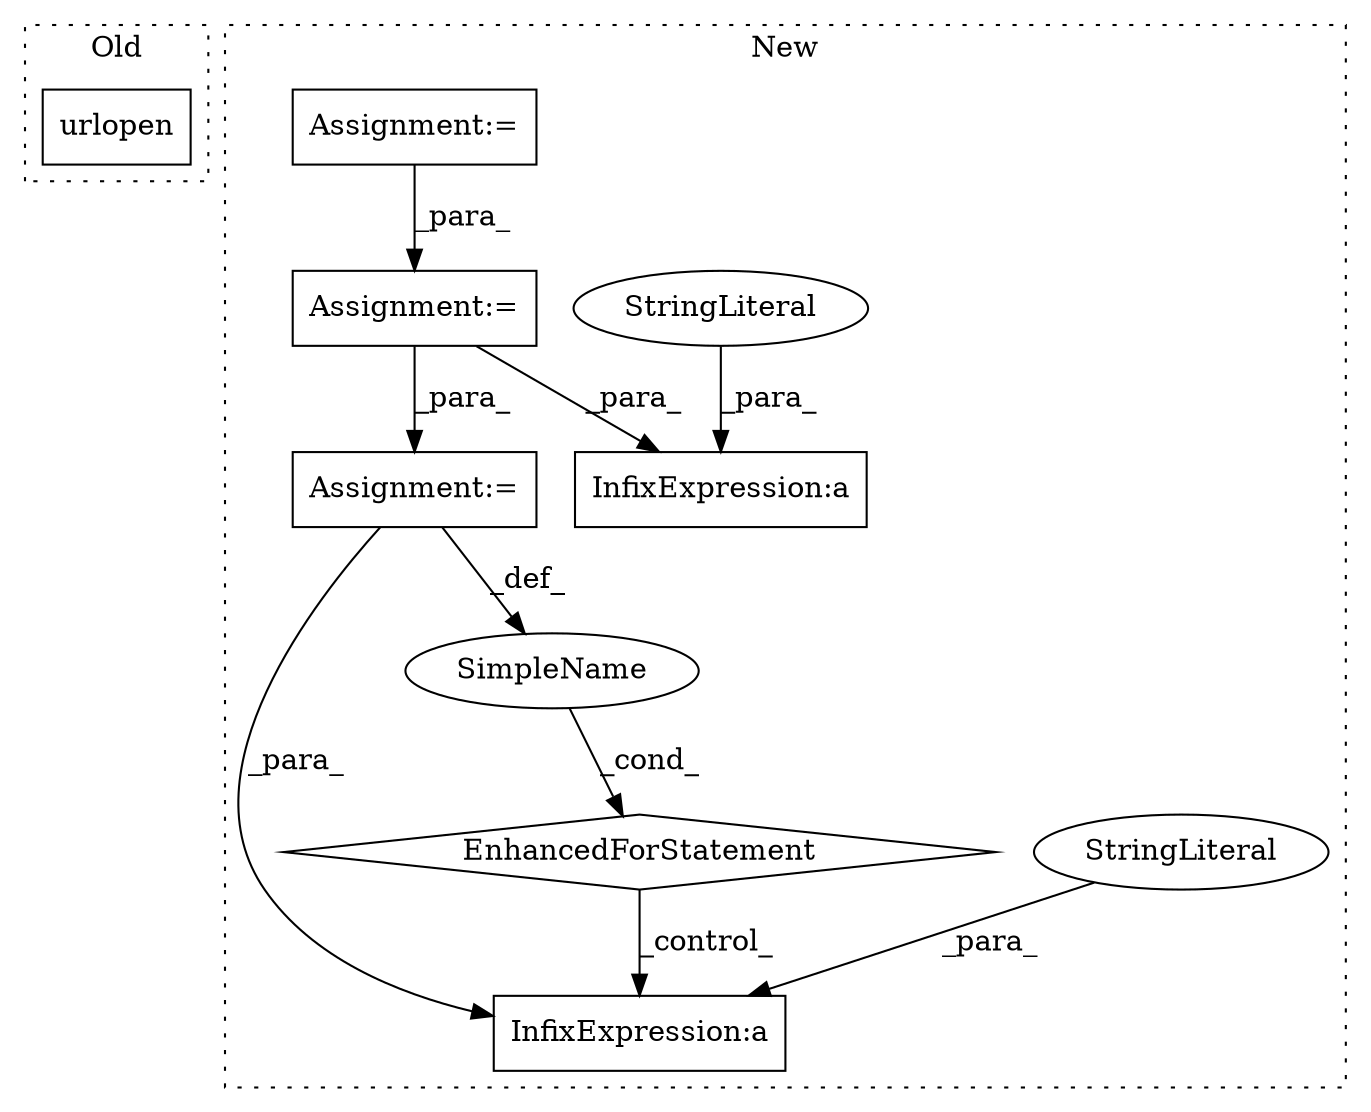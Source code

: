 digraph G {
subgraph cluster0 {
1 [label="urlopen" a="32" s="8943,8961" l="8,1" shape="box"];
label = "Old";
style="dotted";
}
subgraph cluster1 {
2 [label="EnhancedForStatement" a="70" s="9133,9229" l="69,2" shape="diamond"];
3 [label="Assignment:=" a="7" s="9050" l="1" shape="box"];
4 [label="Assignment:=" a="7" s="9133,9229" l="69,2" shape="box"];
5 [label="InfixExpression:a" a="27" s="9310" l="3" shape="box"];
6 [label="SimpleName" a="42" s="9206" l="6" shape="ellipse"];
7 [label="InfixExpression:a" a="27" s="9362" l="3" shape="box"];
8 [label="StringLiteral" a="45" s="9358" l="4" shape="ellipse"];
9 [label="StringLiteral" a="45" s="9313" l="4" shape="ellipse"];
10 [label="Assignment:=" a="7" s="8757" l="1" shape="box"];
label = "New";
style="dotted";
}
2 -> 5 [label="_control_"];
3 -> 4 [label="_para_"];
3 -> 7 [label="_para_"];
4 -> 5 [label="_para_"];
4 -> 6 [label="_def_"];
6 -> 2 [label="_cond_"];
8 -> 7 [label="_para_"];
9 -> 5 [label="_para_"];
10 -> 3 [label="_para_"];
}